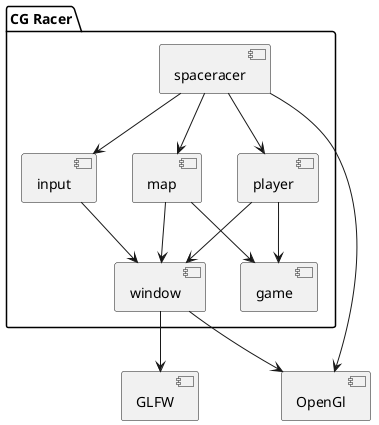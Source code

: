 @startuml

package "CG Racer" {
  [spaceracer]
  [window]
  [input]
  [player]
  [game]
  [map]
}

[GLFW]

[OpenGl]

[spaceracer] --> [player]
[spaceracer] --> [map]
[spaceracer] --> [input]

[spaceracer] --> [OpenGl]

[window] --> [OpenGl]

[input] --> [window]
[window] --> [GLFW]

[player] --> [game]
[player] --> [window]

[map] --> [game]
[map] --> [window]


@enduml

